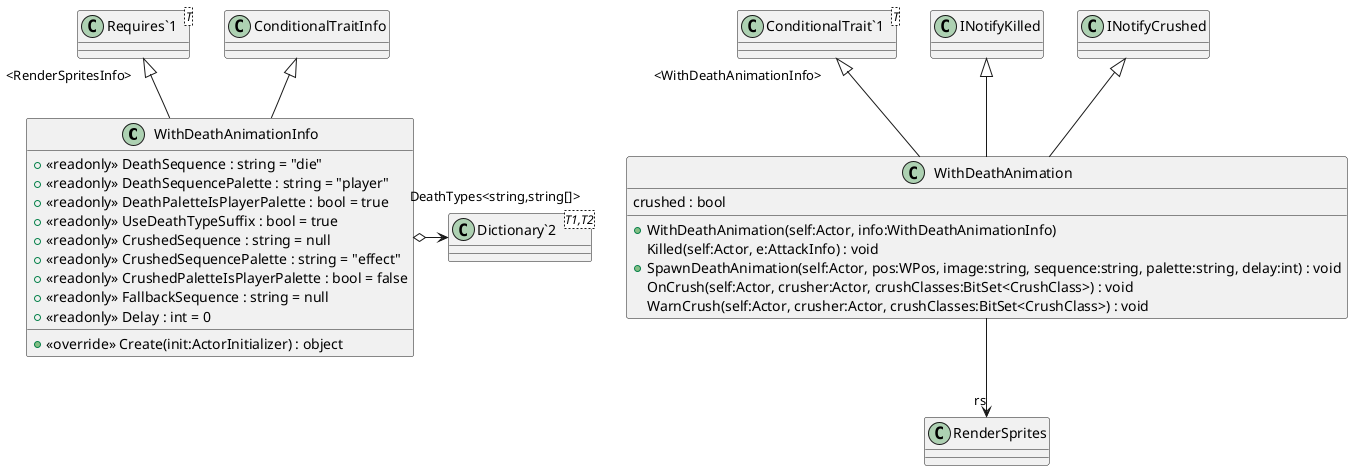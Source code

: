 @startuml
class WithDeathAnimationInfo {
    + <<readonly>> DeathSequence : string = "die"
    + <<readonly>> DeathSequencePalette : string = "player"
    + <<readonly>> DeathPaletteIsPlayerPalette : bool = true
    + <<readonly>> UseDeathTypeSuffix : bool = true
    + <<readonly>> CrushedSequence : string = null
    + <<readonly>> CrushedSequencePalette : string = "effect"
    + <<readonly>> CrushedPaletteIsPlayerPalette : bool = false
    + <<readonly>> FallbackSequence : string = null
    + <<readonly>> Delay : int = 0
    + <<override>> Create(init:ActorInitializer) : object
}
class WithDeathAnimation {
    crushed : bool
    + WithDeathAnimation(self:Actor, info:WithDeathAnimationInfo)
    Killed(self:Actor, e:AttackInfo) : void
    + SpawnDeathAnimation(self:Actor, pos:WPos, image:string, sequence:string, palette:string, delay:int) : void
    OnCrush(self:Actor, crusher:Actor, crushClasses:BitSet<CrushClass>) : void
    WarnCrush(self:Actor, crusher:Actor, crushClasses:BitSet<CrushClass>) : void
}
class "Requires`1"<T> {
}
class "Dictionary`2"<T1,T2> {
}
class "ConditionalTrait`1"<T> {
}
ConditionalTraitInfo <|-- WithDeathAnimationInfo
"Requires`1" "<RenderSpritesInfo>" <|-- WithDeathAnimationInfo
WithDeathAnimationInfo o-> "DeathTypes<string,string[]>" "Dictionary`2"
"ConditionalTrait`1" "<WithDeathAnimationInfo>" <|-- WithDeathAnimation
INotifyKilled <|-- WithDeathAnimation
INotifyCrushed <|-- WithDeathAnimation
WithDeathAnimation --> "rs" RenderSprites
@enduml
